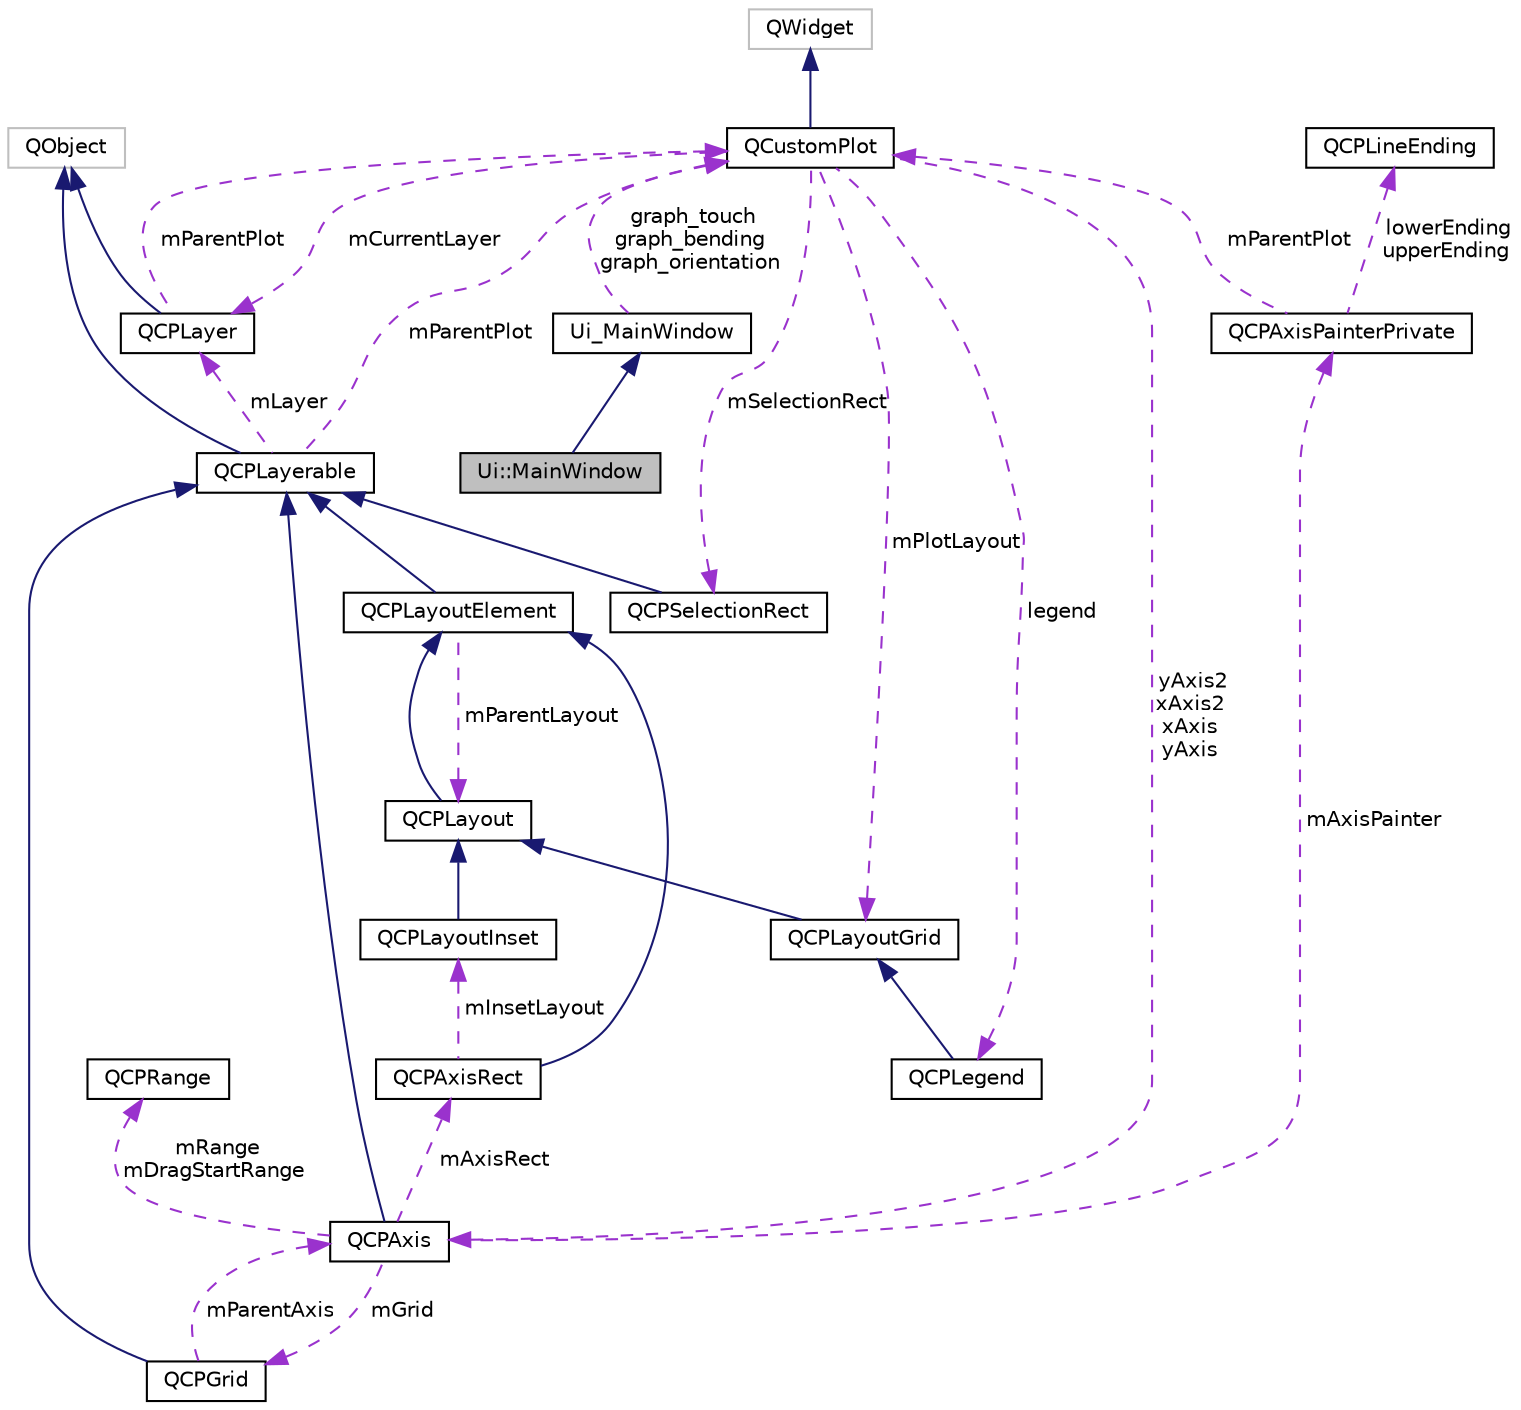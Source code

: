 digraph "Ui::MainWindow"
{
  edge [fontname="Helvetica",fontsize="10",labelfontname="Helvetica",labelfontsize="10"];
  node [fontname="Helvetica",fontsize="10",shape=record];
  Node2 [label="Ui::MainWindow",height=0.2,width=0.4,color="black", fillcolor="grey75", style="filled", fontcolor="black"];
  Node3 -> Node2 [dir="back",color="midnightblue",fontsize="10",style="solid",fontname="Helvetica"];
  Node3 [label="Ui_MainWindow",height=0.2,width=0.4,color="black", fillcolor="white", style="filled",URL="$class_ui___main_window.html"];
  Node4 -> Node3 [dir="back",color="darkorchid3",fontsize="10",style="dashed",label=" graph_touch\ngraph_bending\ngraph_orientation" ,fontname="Helvetica"];
  Node4 [label="QCustomPlot",height=0.2,width=0.4,color="black", fillcolor="white", style="filled",URL="$class_q_custom_plot.html",tooltip="The central class of the library. This is the QWidget which displays the plot and interacts with the ..."];
  Node5 -> Node4 [dir="back",color="midnightblue",fontsize="10",style="solid",fontname="Helvetica"];
  Node5 [label="QWidget",height=0.2,width=0.4,color="grey75", fillcolor="white", style="filled"];
  Node6 -> Node4 [dir="back",color="darkorchid3",fontsize="10",style="dashed",label=" mCurrentLayer" ,fontname="Helvetica"];
  Node6 [label="QCPLayer",height=0.2,width=0.4,color="black", fillcolor="white", style="filled",URL="$class_q_c_p_layer.html",tooltip="A layer that may contain objects, to control the rendering order. "];
  Node7 -> Node6 [dir="back",color="midnightblue",fontsize="10",style="solid",fontname="Helvetica"];
  Node7 [label="QObject",height=0.2,width=0.4,color="grey75", fillcolor="white", style="filled"];
  Node4 -> Node6 [dir="back",color="darkorchid3",fontsize="10",style="dashed",label=" mParentPlot" ,fontname="Helvetica"];
  Node8 -> Node4 [dir="back",color="darkorchid3",fontsize="10",style="dashed",label=" mPlotLayout" ,fontname="Helvetica"];
  Node8 [label="QCPLayoutGrid",height=0.2,width=0.4,color="black", fillcolor="white", style="filled",URL="$class_q_c_p_layout_grid.html",tooltip="A layout that arranges child elements in a grid. "];
  Node9 -> Node8 [dir="back",color="midnightblue",fontsize="10",style="solid",fontname="Helvetica"];
  Node9 [label="QCPLayout",height=0.2,width=0.4,color="black", fillcolor="white", style="filled",URL="$class_q_c_p_layout.html",tooltip="The abstract base class for layouts. "];
  Node10 -> Node9 [dir="back",color="midnightblue",fontsize="10",style="solid",fontname="Helvetica"];
  Node10 [label="QCPLayoutElement",height=0.2,width=0.4,color="black", fillcolor="white", style="filled",URL="$class_q_c_p_layout_element.html",tooltip="The abstract base class for all objects that form the layout system. "];
  Node11 -> Node10 [dir="back",color="midnightblue",fontsize="10",style="solid",fontname="Helvetica"];
  Node11 [label="QCPLayerable",height=0.2,width=0.4,color="black", fillcolor="white", style="filled",URL="$class_q_c_p_layerable.html",tooltip="Base class for all drawable objects. "];
  Node7 -> Node11 [dir="back",color="midnightblue",fontsize="10",style="solid",fontname="Helvetica"];
  Node6 -> Node11 [dir="back",color="darkorchid3",fontsize="10",style="dashed",label=" mLayer" ,fontname="Helvetica"];
  Node4 -> Node11 [dir="back",color="darkorchid3",fontsize="10",style="dashed",label=" mParentPlot" ,fontname="Helvetica"];
  Node9 -> Node10 [dir="back",color="darkorchid3",fontsize="10",style="dashed",label=" mParentLayout" ,fontname="Helvetica"];
  Node12 -> Node4 [dir="back",color="darkorchid3",fontsize="10",style="dashed",label=" mSelectionRect" ,fontname="Helvetica"];
  Node12 [label="QCPSelectionRect",height=0.2,width=0.4,color="black", fillcolor="white", style="filled",URL="$class_q_c_p_selection_rect.html",tooltip="Provides rect/rubber-band data selection and range zoom interaction. "];
  Node11 -> Node12 [dir="back",color="midnightblue",fontsize="10",style="solid",fontname="Helvetica"];
  Node13 -> Node4 [dir="back",color="darkorchid3",fontsize="10",style="dashed",label=" yAxis2\nxAxis2\nxAxis\nyAxis" ,fontname="Helvetica"];
  Node13 [label="QCPAxis",height=0.2,width=0.4,color="black", fillcolor="white", style="filled",URL="$class_q_c_p_axis.html",tooltip="Manages a single axis inside a QCustomPlot. "];
  Node11 -> Node13 [dir="back",color="midnightblue",fontsize="10",style="solid",fontname="Helvetica"];
  Node14 -> Node13 [dir="back",color="darkorchid3",fontsize="10",style="dashed",label=" mRange\nmDragStartRange" ,fontname="Helvetica"];
  Node14 [label="QCPRange",height=0.2,width=0.4,color="black", fillcolor="white", style="filled",URL="$class_q_c_p_range.html",tooltip="Represents the range an axis is encompassing. "];
  Node15 -> Node13 [dir="back",color="darkorchid3",fontsize="10",style="dashed",label=" mAxisPainter" ,fontname="Helvetica"];
  Node15 [label="QCPAxisPainterPrivate",height=0.2,width=0.4,color="black", fillcolor="white", style="filled",URL="$class_q_c_p_axis_painter_private.html"];
  Node16 -> Node15 [dir="back",color="darkorchid3",fontsize="10",style="dashed",label=" lowerEnding\nupperEnding" ,fontname="Helvetica"];
  Node16 [label="QCPLineEnding",height=0.2,width=0.4,color="black", fillcolor="white", style="filled",URL="$class_q_c_p_line_ending.html",tooltip="Handles the different ending decorations for line-like items. "];
  Node4 -> Node15 [dir="back",color="darkorchid3",fontsize="10",style="dashed",label=" mParentPlot" ,fontname="Helvetica"];
  Node17 -> Node13 [dir="back",color="darkorchid3",fontsize="10",style="dashed",label=" mGrid" ,fontname="Helvetica"];
  Node17 [label="QCPGrid",height=0.2,width=0.4,color="black", fillcolor="white", style="filled",URL="$class_q_c_p_grid.html",tooltip="Responsible for drawing the grid of a QCPAxis. "];
  Node11 -> Node17 [dir="back",color="midnightblue",fontsize="10",style="solid",fontname="Helvetica"];
  Node13 -> Node17 [dir="back",color="darkorchid3",fontsize="10",style="dashed",label=" mParentAxis" ,fontname="Helvetica"];
  Node18 -> Node13 [dir="back",color="darkorchid3",fontsize="10",style="dashed",label=" mAxisRect" ,fontname="Helvetica"];
  Node18 [label="QCPAxisRect",height=0.2,width=0.4,color="black", fillcolor="white", style="filled",URL="$class_q_c_p_axis_rect.html",tooltip="Holds multiple axes and arranges them in a rectangular shape. "];
  Node10 -> Node18 [dir="back",color="midnightblue",fontsize="10",style="solid",fontname="Helvetica"];
  Node19 -> Node18 [dir="back",color="darkorchid3",fontsize="10",style="dashed",label=" mInsetLayout" ,fontname="Helvetica"];
  Node19 [label="QCPLayoutInset",height=0.2,width=0.4,color="black", fillcolor="white", style="filled",URL="$class_q_c_p_layout_inset.html",tooltip="A layout that places child elements aligned to the border or arbitrarily positioned. "];
  Node9 -> Node19 [dir="back",color="midnightblue",fontsize="10",style="solid",fontname="Helvetica"];
  Node20 -> Node4 [dir="back",color="darkorchid3",fontsize="10",style="dashed",label=" legend" ,fontname="Helvetica"];
  Node20 [label="QCPLegend",height=0.2,width=0.4,color="black", fillcolor="white", style="filled",URL="$class_q_c_p_legend.html",tooltip="Manages a legend inside a QCustomPlot. "];
  Node8 -> Node20 [dir="back",color="midnightblue",fontsize="10",style="solid",fontname="Helvetica"];
}
